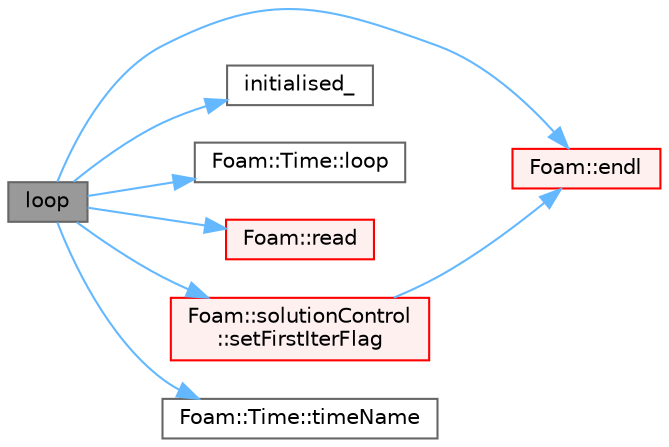 digraph "loop"
{
 // LATEX_PDF_SIZE
  bgcolor="transparent";
  edge [fontname=Helvetica,fontsize=10,labelfontname=Helvetica,labelfontsize=10];
  node [fontname=Helvetica,fontsize=10,shape=box,height=0.2,width=0.4];
  rankdir="LR";
  Node1 [id="Node000001",label="loop",height=0.2,width=0.4,color="gray40", fillcolor="grey60", style="filled", fontcolor="black",tooltip=" "];
  Node1 -> Node2 [id="edge1_Node000001_Node000002",color="steelblue1",style="solid",tooltip=" "];
  Node2 [id="Node000002",label="Foam::endl",height=0.2,width=0.4,color="red", fillcolor="#FFF0F0", style="filled",URL="$namespaceFoam.html#a7d5eca45a323264dc5fe811500ebda47",tooltip=" "];
  Node1 -> Node6 [id="edge2_Node000001_Node000006",color="steelblue1",style="solid",tooltip=" "];
  Node6 [id="Node000006",label="initialised_",height=0.2,width=0.4,color="grey40", fillcolor="white", style="filled",URL="$parProfilingSolver_8C.html#a6a51c6e12d6ad97b34a2cfcaae5dc90a",tooltip=" "];
  Node1 -> Node7 [id="edge3_Node000001_Node000007",color="steelblue1",style="solid",tooltip=" "];
  Node7 [id="Node000007",label="Foam::Time::loop",height=0.2,width=0.4,color="grey40", fillcolor="white", style="filled",URL="$classFoam_1_1Time.html#adf77b77054c2d4c23b70556fe767f23e",tooltip=" "];
  Node1 -> Node8 [id="edge4_Node000001_Node000008",color="steelblue1",style="solid",tooltip=" "];
  Node8 [id="Node000008",label="Foam::read",height=0.2,width=0.4,color="red", fillcolor="#FFF0F0", style="filled",URL="$namespaceFoam.html#a1fd1b86b5fb56f395590d38fff785534",tooltip=" "];
  Node1 -> Node10 [id="edge5_Node000001_Node000010",color="steelblue1",style="solid",tooltip=" "];
  Node10 [id="Node000010",label="Foam::solutionControl\l::setFirstIterFlag",height=0.2,width=0.4,color="red", fillcolor="#FFF0F0", style="filled",URL="$classFoam_1_1solutionControl.html#aecd0cd610a7247ca8746dd4435388eff",tooltip=" "];
  Node10 -> Node2 [id="edge6_Node000010_Node000002",color="steelblue1",style="solid",tooltip=" "];
  Node1 -> Node14 [id="edge7_Node000001_Node000014",color="steelblue1",style="solid",tooltip=" "];
  Node14 [id="Node000014",label="Foam::Time::timeName",height=0.2,width=0.4,color="grey40", fillcolor="white", style="filled",URL="$classFoam_1_1Time.html#a882e958c2f124b46fdb52dd241ec0ca3",tooltip=" "];
}
